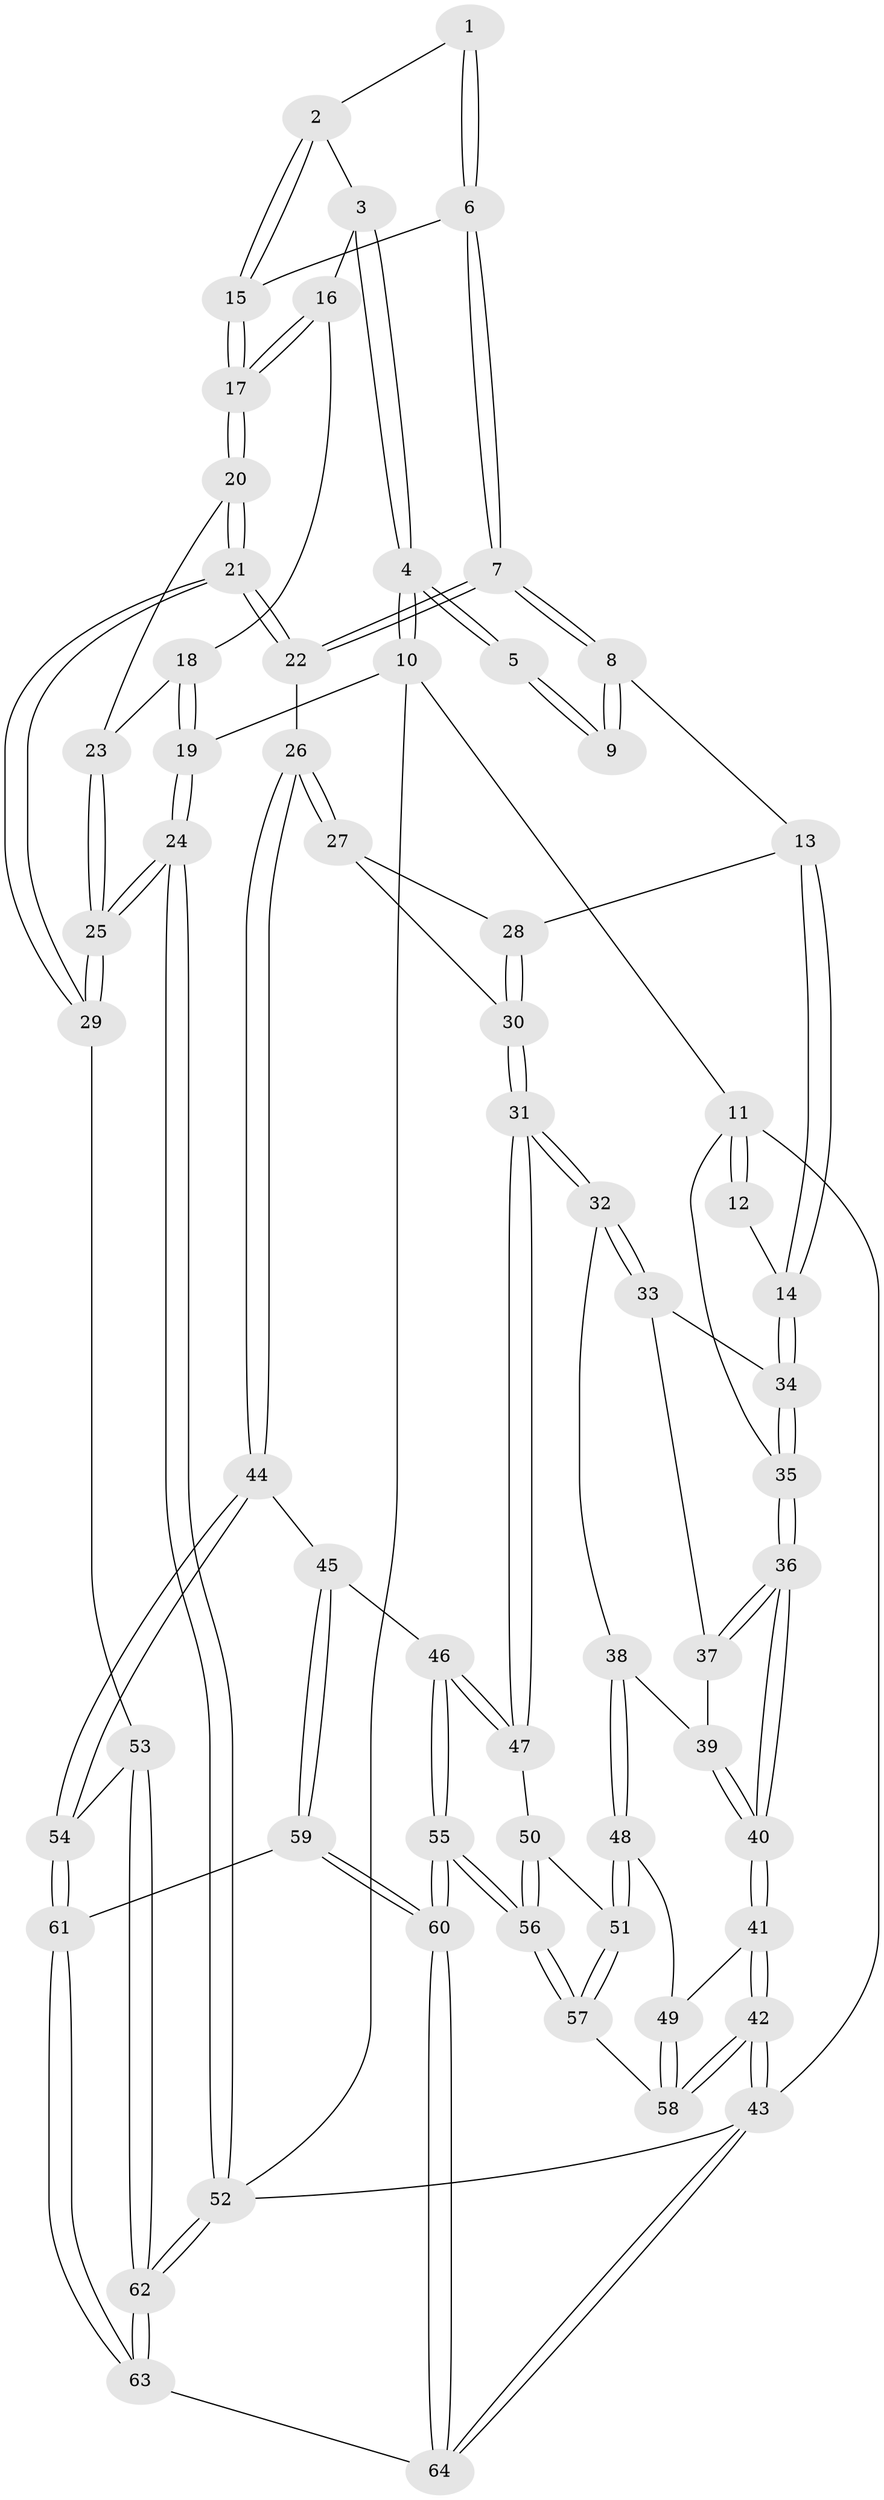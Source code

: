 // Generated by graph-tools (version 1.1) at 2025/51/03/09/25 03:51:03]
// undirected, 64 vertices, 157 edges
graph export_dot {
graph [start="1"]
  node [color=gray90,style=filled];
  1 [pos="+0.7299774633294397+0"];
  2 [pos="+0.8803607486576311+0.1660342100691808"];
  3 [pos="+0.8883255108840991+0.16429749042527178"];
  4 [pos="+1+0"];
  5 [pos="+0.6721767839378534+0"];
  6 [pos="+0.8026148958494684+0.20342278164808683"];
  7 [pos="+0.6315793773698541+0.30038073979544466"];
  8 [pos="+0.5316204175444504+0.06139481874545731"];
  9 [pos="+0.5755877621719986+0"];
  10 [pos="+1+0"];
  11 [pos="+0+0"];
  12 [pos="+0.09070767592534133+0"];
  13 [pos="+0.328076634351464+0.20626865906457767"];
  14 [pos="+0.23759144200049329+0.2138223023603412"];
  15 [pos="+0.8241785967847263+0.2068788913073238"];
  16 [pos="+0.9407736172361498+0.21267051875621662"];
  17 [pos="+0.8654691133316385+0.2745034877121298"];
  18 [pos="+0.9869662601047827+0.22573584187484608"];
  19 [pos="+1+0.13096180100429688"];
  20 [pos="+0.8682551715215496+0.2923508013778712"];
  21 [pos="+0.8007401601982702+0.4613826734666312"];
  22 [pos="+0.6340116038726773+0.4135005916180075"];
  23 [pos="+0.9470789095645629+0.2886705956634757"];
  24 [pos="+1+0.6597348775980444"];
  25 [pos="+1+0.649547004821183"];
  26 [pos="+0.6140027806510195+0.4284046944688186"];
  27 [pos="+0.510872989241666+0.42164515567339966"];
  28 [pos="+0.3443017418238217+0.23660716267677304"];
  29 [pos="+1+0.6460691024610552"];
  30 [pos="+0.35596888908356744+0.46671587328042824"];
  31 [pos="+0.33717457642279874+0.4777181932609734"];
  32 [pos="+0.3246527274975355+0.4701203052186538"];
  33 [pos="+0.1660290458249958+0.3033128619217451"];
  34 [pos="+0.17315876249165654+0.27193279818304206"];
  35 [pos="+0+0"];
  36 [pos="+0+0.4101728258325008"];
  37 [pos="+0.11732856094606914+0.35913455418617024"];
  38 [pos="+0.13896709391490192+0.5054379984586955"];
  39 [pos="+0.11962761776645169+0.46812095475043847"];
  40 [pos="+0+0.627465939451976"];
  41 [pos="+0+0.6489987297622354"];
  42 [pos="+0+0.9982215924138341"];
  43 [pos="+0+1"];
  44 [pos="+0.5592371443130046+0.6377413456971986"];
  45 [pos="+0.4206026132947959+0.6695742774866202"];
  46 [pos="+0.39878496533116164+0.6632020215259745"];
  47 [pos="+0.3204138244878509+0.5951415164701384"];
  48 [pos="+0.15160111309272353+0.627535641249712"];
  49 [pos="+0.1183587992434899+0.6350014818348099"];
  50 [pos="+0.3073165266198921+0.6000482493151315"];
  51 [pos="+0.15505434026768247+0.6292262645790822"];
  52 [pos="+1+1"];
  53 [pos="+0.7352078595120846+0.7836367120584623"];
  54 [pos="+0.6273511449082081+0.7409601552180628"];
  55 [pos="+0.23779370407311323+0.8674912592882406"];
  56 [pos="+0.23048885342327644+0.8633908349691818"];
  57 [pos="+0.22046092541453455+0.8593007102846164"];
  58 [pos="+0.053563706055344565+0.878805651988178"];
  59 [pos="+0.4337334882433424+0.8306708167588521"];
  60 [pos="+0.27882339545202217+0.9117004658161065"];
  61 [pos="+0.515795786413658+0.856545313776209"];
  62 [pos="+0.678659068805716+1"];
  63 [pos="+0.569873739164637+1"];
  64 [pos="+0.34762345817051943+1"];
  1 -- 2;
  1 -- 6;
  1 -- 6;
  2 -- 3;
  2 -- 15;
  2 -- 15;
  3 -- 4;
  3 -- 4;
  3 -- 16;
  4 -- 5;
  4 -- 5;
  4 -- 10;
  4 -- 10;
  5 -- 9;
  5 -- 9;
  6 -- 7;
  6 -- 7;
  6 -- 15;
  7 -- 8;
  7 -- 8;
  7 -- 22;
  7 -- 22;
  8 -- 9;
  8 -- 9;
  8 -- 13;
  10 -- 11;
  10 -- 19;
  10 -- 52;
  11 -- 12;
  11 -- 12;
  11 -- 35;
  11 -- 43;
  12 -- 14;
  13 -- 14;
  13 -- 14;
  13 -- 28;
  14 -- 34;
  14 -- 34;
  15 -- 17;
  15 -- 17;
  16 -- 17;
  16 -- 17;
  16 -- 18;
  17 -- 20;
  17 -- 20;
  18 -- 19;
  18 -- 19;
  18 -- 23;
  19 -- 24;
  19 -- 24;
  20 -- 21;
  20 -- 21;
  20 -- 23;
  21 -- 22;
  21 -- 22;
  21 -- 29;
  21 -- 29;
  22 -- 26;
  23 -- 25;
  23 -- 25;
  24 -- 25;
  24 -- 25;
  24 -- 52;
  24 -- 52;
  25 -- 29;
  25 -- 29;
  26 -- 27;
  26 -- 27;
  26 -- 44;
  26 -- 44;
  27 -- 28;
  27 -- 30;
  28 -- 30;
  28 -- 30;
  29 -- 53;
  30 -- 31;
  30 -- 31;
  31 -- 32;
  31 -- 32;
  31 -- 47;
  31 -- 47;
  32 -- 33;
  32 -- 33;
  32 -- 38;
  33 -- 34;
  33 -- 37;
  34 -- 35;
  34 -- 35;
  35 -- 36;
  35 -- 36;
  36 -- 37;
  36 -- 37;
  36 -- 40;
  36 -- 40;
  37 -- 39;
  38 -- 39;
  38 -- 48;
  38 -- 48;
  39 -- 40;
  39 -- 40;
  40 -- 41;
  40 -- 41;
  41 -- 42;
  41 -- 42;
  41 -- 49;
  42 -- 43;
  42 -- 43;
  42 -- 58;
  42 -- 58;
  43 -- 64;
  43 -- 64;
  43 -- 52;
  44 -- 45;
  44 -- 54;
  44 -- 54;
  45 -- 46;
  45 -- 59;
  45 -- 59;
  46 -- 47;
  46 -- 47;
  46 -- 55;
  46 -- 55;
  47 -- 50;
  48 -- 49;
  48 -- 51;
  48 -- 51;
  49 -- 58;
  49 -- 58;
  50 -- 51;
  50 -- 56;
  50 -- 56;
  51 -- 57;
  51 -- 57;
  52 -- 62;
  52 -- 62;
  53 -- 54;
  53 -- 62;
  53 -- 62;
  54 -- 61;
  54 -- 61;
  55 -- 56;
  55 -- 56;
  55 -- 60;
  55 -- 60;
  56 -- 57;
  56 -- 57;
  57 -- 58;
  59 -- 60;
  59 -- 60;
  59 -- 61;
  60 -- 64;
  60 -- 64;
  61 -- 63;
  61 -- 63;
  62 -- 63;
  62 -- 63;
  63 -- 64;
}
